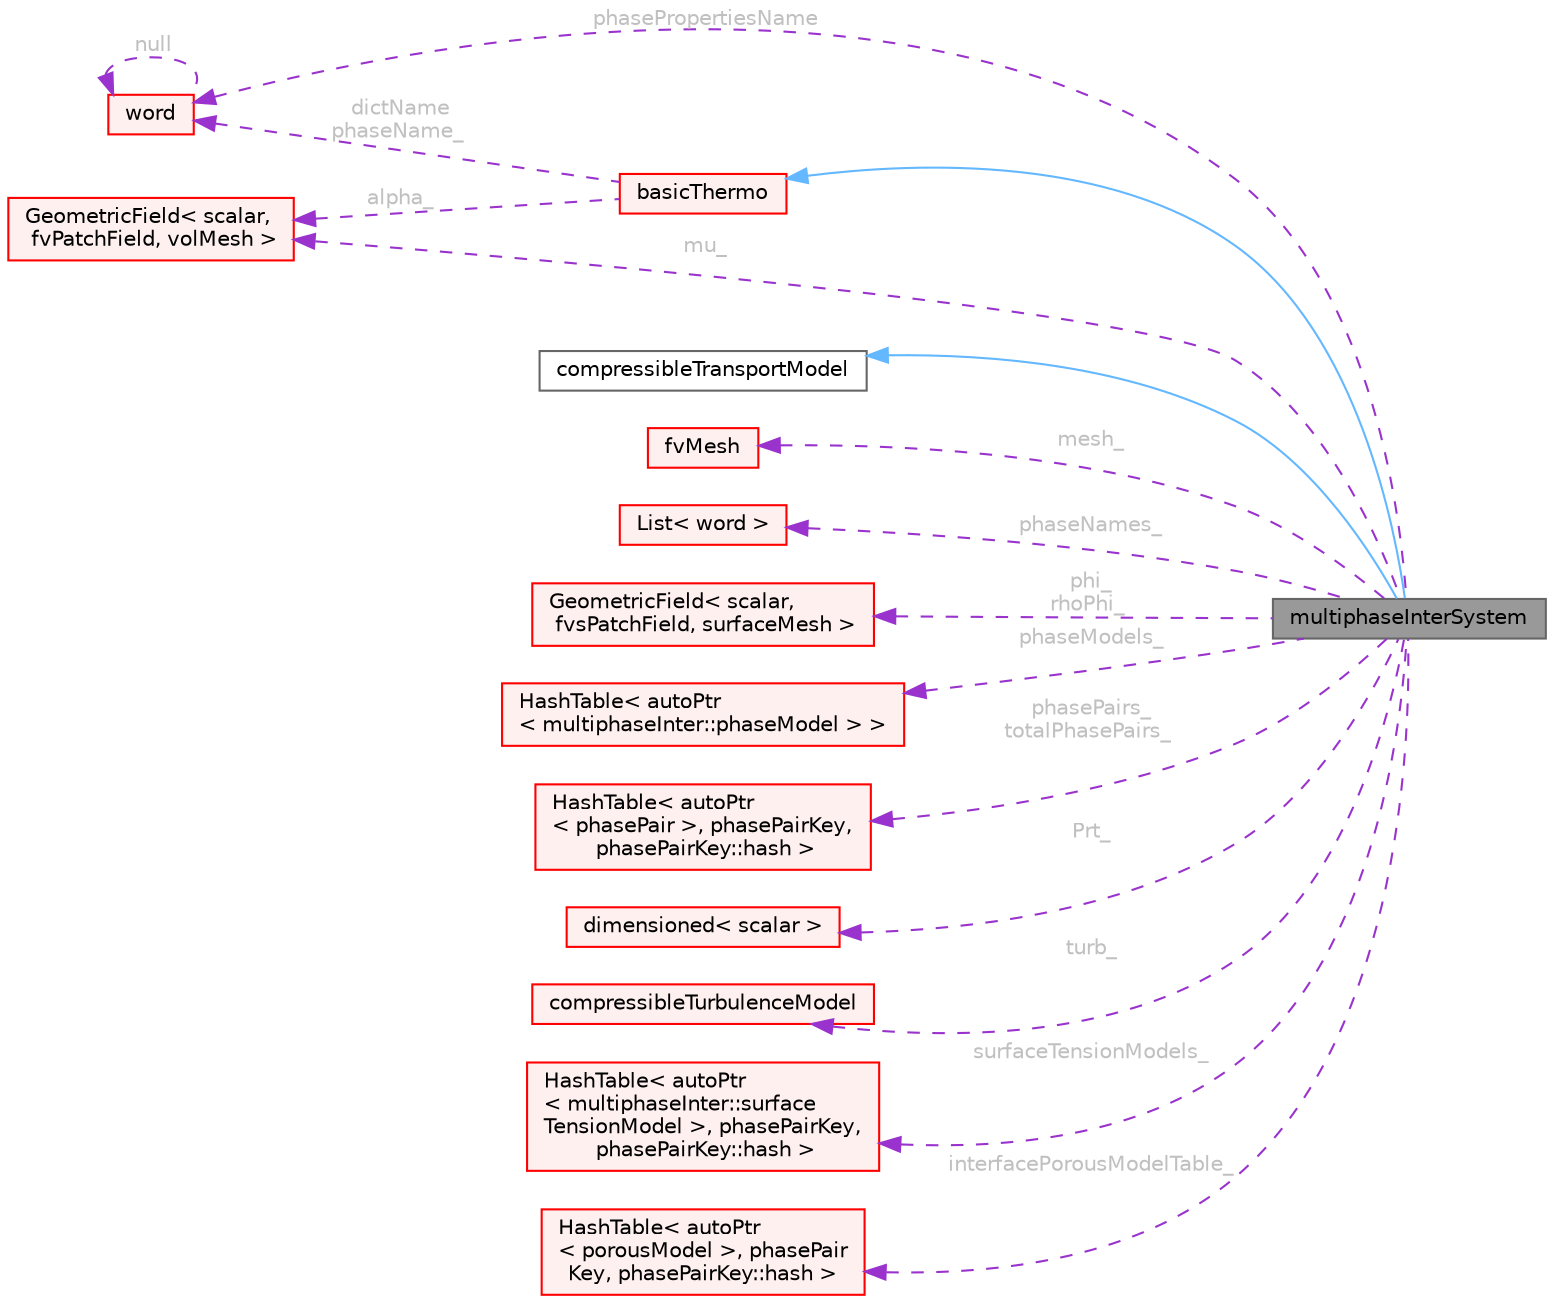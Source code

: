 digraph "multiphaseInterSystem"
{
 // LATEX_PDF_SIZE
  bgcolor="transparent";
  edge [fontname=Helvetica,fontsize=10,labelfontname=Helvetica,labelfontsize=10];
  node [fontname=Helvetica,fontsize=10,shape=box,height=0.2,width=0.4];
  rankdir="LR";
  Node1 [id="Node000001",label="multiphaseInterSystem",height=0.2,width=0.4,color="gray40", fillcolor="grey60", style="filled", fontcolor="black",tooltip=" "];
  Node2 -> Node1 [id="edge1_Node000001_Node000002",dir="back",color="steelblue1",style="solid",tooltip=" "];
  Node2 [id="Node000002",label="basicThermo",height=0.2,width=0.4,color="red", fillcolor="#FFF0F0", style="filled",URL="$classFoam_1_1basicThermo.html",tooltip="Abstract base-class for fluid and solid thermodynamic properties."];
  Node16 -> Node2 [id="edge2_Node000002_Node000016",dir="back",color="darkorchid3",style="dashed",tooltip=" ",label=" dictName\nphaseName_",fontcolor="grey" ];
  Node16 [id="Node000016",label="word",height=0.2,width=0.4,color="red", fillcolor="#FFF0F0", style="filled",URL="$classFoam_1_1word.html",tooltip="A class for handling words, derived from Foam::string."];
  Node16 -> Node16 [id="edge3_Node000016_Node000016",dir="back",color="darkorchid3",style="dashed",tooltip=" ",label=" null",fontcolor="grey" ];
  Node28 -> Node2 [id="edge4_Node000002_Node000028",dir="back",color="darkorchid3",style="dashed",tooltip=" ",label=" alpha_",fontcolor="grey" ];
  Node28 [id="Node000028",label="GeometricField\< scalar,\l fvPatchField, volMesh \>",height=0.2,width=0.4,color="red", fillcolor="#FFF0F0", style="filled",URL="$classFoam_1_1GeometricField.html",tooltip=" "];
  Node30 -> Node1 [id="edge5_Node000001_Node000030",dir="back",color="steelblue1",style="solid",tooltip=" "];
  Node30 [id="Node000030",label="compressibleTransportModel",height=0.2,width=0.4,color="gray40", fillcolor="white", style="filled",URL="$classFoam_1_1compressibleTransportModel.html",tooltip="Base-class for all transport models used by the compressible turbulence models."];
  Node31 -> Node1 [id="edge6_Node000001_Node000031",dir="back",color="darkorchid3",style="dashed",tooltip=" ",label=" mesh_",fontcolor="grey" ];
  Node31 [id="Node000031",label="fvMesh",height=0.2,width=0.4,color="red", fillcolor="#FFF0F0", style="filled",URL="$classFoam_1_1fvMesh.html",tooltip="Mesh data needed to do the Finite Volume discretisation."];
  Node28 -> Node1 [id="edge7_Node000001_Node000028",dir="back",color="darkorchid3",style="dashed",tooltip=" ",label=" mu_",fontcolor="grey" ];
  Node58 -> Node1 [id="edge8_Node000001_Node000058",dir="back",color="darkorchid3",style="dashed",tooltip=" ",label=" phaseNames_",fontcolor="grey" ];
  Node58 [id="Node000058",label="List\< word \>",height=0.2,width=0.4,color="red", fillcolor="#FFF0F0", style="filled",URL="$classFoam_1_1List.html",tooltip=" "];
  Node60 -> Node1 [id="edge9_Node000001_Node000060",dir="back",color="darkorchid3",style="dashed",tooltip=" ",label=" phi_\nrhoPhi_",fontcolor="grey" ];
  Node60 [id="Node000060",label="GeometricField\< scalar,\l fvsPatchField, surfaceMesh \>",height=0.2,width=0.4,color="red", fillcolor="#FFF0F0", style="filled",URL="$classFoam_1_1GeometricField.html",tooltip=" "];
  Node62 -> Node1 [id="edge10_Node000001_Node000062",dir="back",color="darkorchid3",style="dashed",tooltip=" ",label=" phaseModels_",fontcolor="grey" ];
  Node62 [id="Node000062",label="HashTable\< autoPtr\l\< multiphaseInter::phaseModel \> \>",height=0.2,width=0.4,color="red", fillcolor="#FFF0F0", style="filled",URL="$classFoam_1_1HashTable.html",tooltip=" "];
  Node63 -> Node1 [id="edge11_Node000001_Node000063",dir="back",color="darkorchid3",style="dashed",tooltip=" ",label=" phasePairs_\ntotalPhasePairs_",fontcolor="grey" ];
  Node63 [id="Node000063",label="HashTable\< autoPtr\l\< phasePair \>, phasePairKey,\l phasePairKey::hash \>",height=0.2,width=0.4,color="red", fillcolor="#FFF0F0", style="filled",URL="$classFoam_1_1HashTable.html",tooltip=" "];
  Node64 -> Node1 [id="edge12_Node000001_Node000064",dir="back",color="darkorchid3",style="dashed",tooltip=" ",label=" Prt_",fontcolor="grey" ];
  Node64 [id="Node000064",label="dimensioned\< scalar \>",height=0.2,width=0.4,color="red", fillcolor="#FFF0F0", style="filled",URL="$classFoam_1_1dimensioned.html",tooltip=" "];
  Node66 -> Node1 [id="edge13_Node000001_Node000066",dir="back",color="darkorchid3",style="dashed",tooltip=" ",label=" turb_",fontcolor="grey" ];
  Node66 [id="Node000066",label="compressibleTurbulenceModel",height=0.2,width=0.4,color="red", fillcolor="#FFF0F0", style="filled",URL="$classFoam_1_1compressibleTurbulenceModel.html",tooltip="Abstract base class for turbulence models (RAS, LES and laminar)."];
  Node86 -> Node1 [id="edge14_Node000001_Node000086",dir="back",color="darkorchid3",style="dashed",tooltip=" ",label=" surfaceTensionModels_",fontcolor="grey" ];
  Node86 [id="Node000086",label="HashTable\< autoPtr\l\< multiphaseInter::surface\lTensionModel \>, phasePairKey,\l phasePairKey::hash \>",height=0.2,width=0.4,color="red", fillcolor="#FFF0F0", style="filled",URL="$classFoam_1_1HashTable.html",tooltip=" "];
  Node87 -> Node1 [id="edge15_Node000001_Node000087",dir="back",color="darkorchid3",style="dashed",tooltip=" ",label=" interfacePorousModelTable_",fontcolor="grey" ];
  Node87 [id="Node000087",label="HashTable\< autoPtr\l\< porousModel \>, phasePair\lKey, phasePairKey::hash \>",height=0.2,width=0.4,color="red", fillcolor="#FFF0F0", style="filled",URL="$classFoam_1_1HashTable.html",tooltip=" "];
  Node16 -> Node1 [id="edge16_Node000001_Node000016",dir="back",color="darkorchid3",style="dashed",tooltip=" ",label=" phasePropertiesName",fontcolor="grey" ];
}

